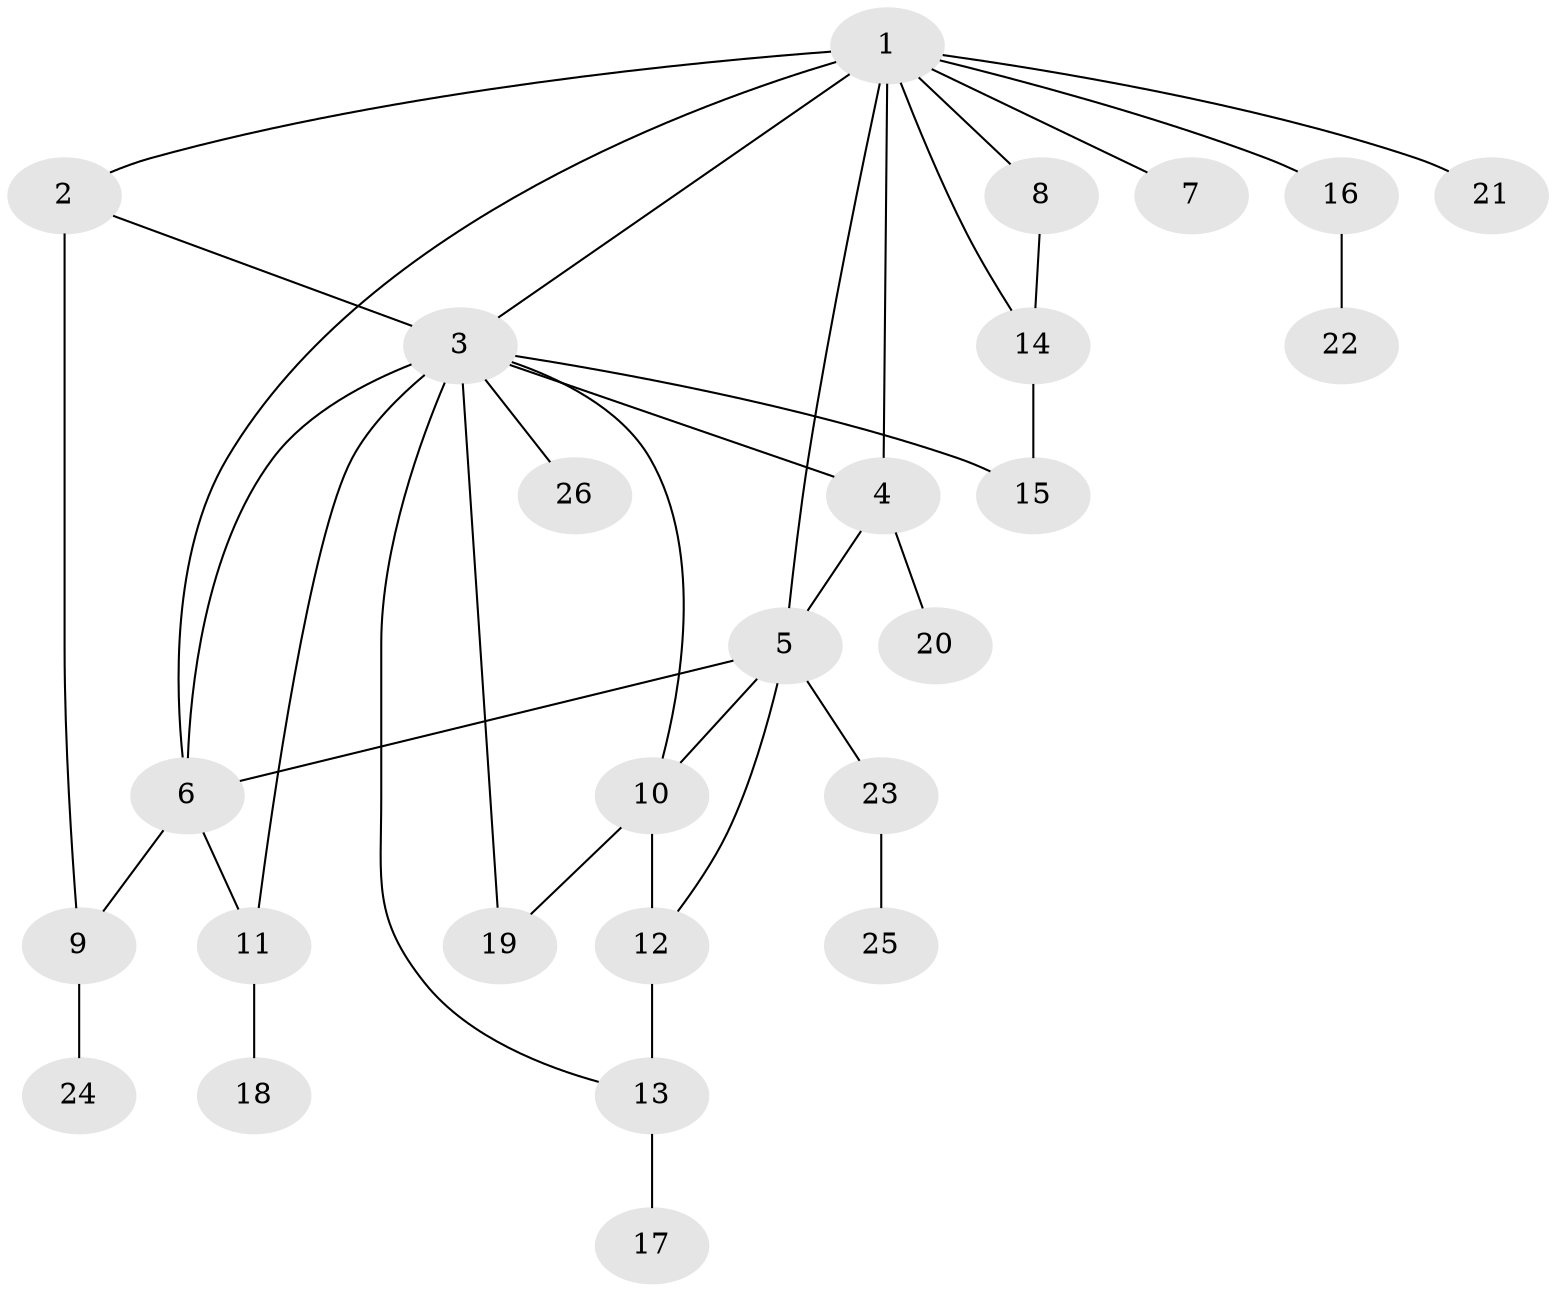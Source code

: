 // original degree distribution, {10: 0.019230769230769232, 3: 0.25, 2: 0.28846153846153844, 5: 0.057692307692307696, 4: 0.1346153846153846, 6: 0.019230769230769232, 7: 0.019230769230769232, 1: 0.21153846153846154}
// Generated by graph-tools (version 1.1) at 2025/48/03/04/25 22:48:46]
// undirected, 26 vertices, 38 edges
graph export_dot {
  node [color=gray90,style=filled];
  1;
  2;
  3;
  4;
  5;
  6;
  7;
  8;
  9;
  10;
  11;
  12;
  13;
  14;
  15;
  16;
  17;
  18;
  19;
  20;
  21;
  22;
  23;
  24;
  25;
  26;
  1 -- 2 [weight=1.0];
  1 -- 3 [weight=1.0];
  1 -- 4 [weight=1.0];
  1 -- 5 [weight=1.0];
  1 -- 6 [weight=1.0];
  1 -- 7 [weight=1.0];
  1 -- 8 [weight=1.0];
  1 -- 14 [weight=1.0];
  1 -- 16 [weight=1.0];
  1 -- 21 [weight=1.0];
  2 -- 3 [weight=2.0];
  2 -- 9 [weight=1.0];
  3 -- 4 [weight=2.0];
  3 -- 6 [weight=2.0];
  3 -- 10 [weight=1.0];
  3 -- 11 [weight=1.0];
  3 -- 13 [weight=1.0];
  3 -- 15 [weight=1.0];
  3 -- 19 [weight=1.0];
  3 -- 26 [weight=1.0];
  4 -- 5 [weight=1.0];
  4 -- 20 [weight=1.0];
  5 -- 6 [weight=1.0];
  5 -- 10 [weight=2.0];
  5 -- 12 [weight=1.0];
  5 -- 23 [weight=2.0];
  6 -- 9 [weight=1.0];
  6 -- 11 [weight=1.0];
  8 -- 14 [weight=1.0];
  9 -- 24 [weight=1.0];
  10 -- 12 [weight=2.0];
  10 -- 19 [weight=1.0];
  11 -- 18 [weight=1.0];
  12 -- 13 [weight=2.0];
  13 -- 17 [weight=1.0];
  14 -- 15 [weight=1.0];
  16 -- 22 [weight=1.0];
  23 -- 25 [weight=1.0];
}
